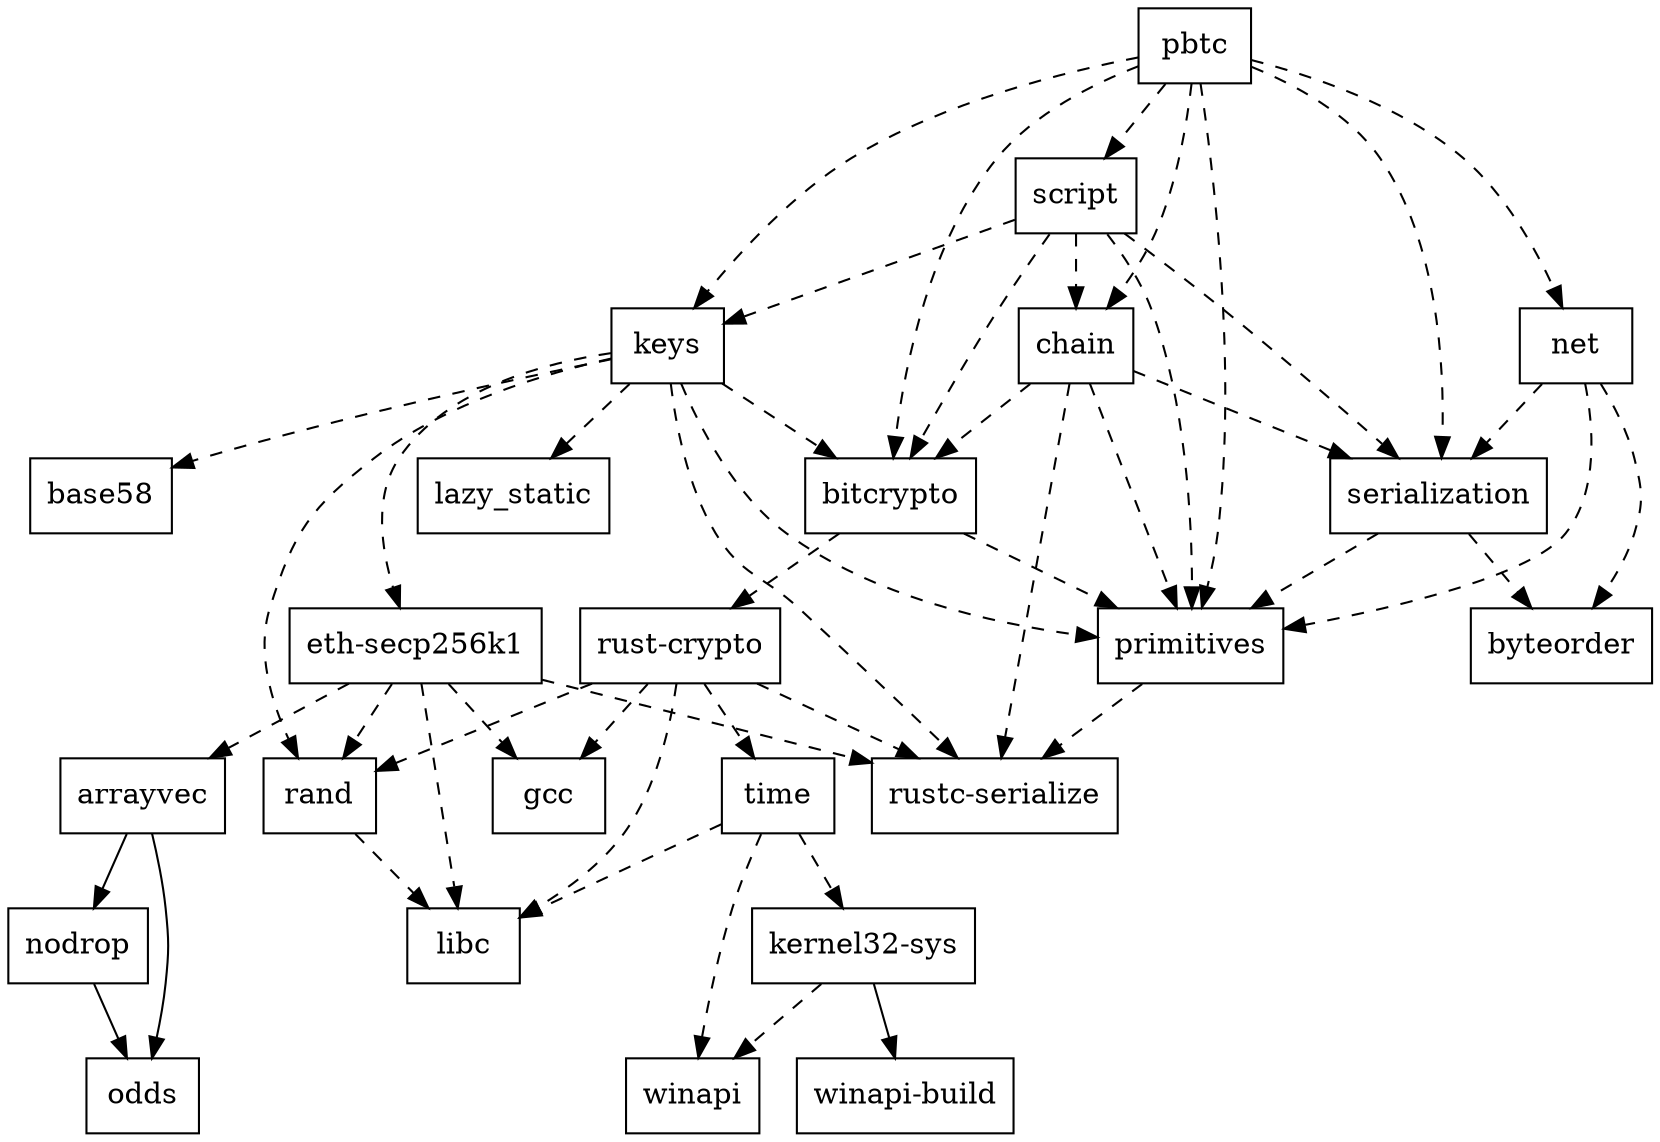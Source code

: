 digraph dependencies {
	N0[label="pbtc",shape=box];
	N1[label="bitcrypto",shape=box];
	N2[label="chain",shape=box];
	N3[label="keys",shape=box];
	N4[label="net",shape=box];
	N5[label="primitives",shape=box];
	N6[label="script",shape=box];
	N7[label="serialization",shape=box];
	N8[label="arrayvec",shape=box];
	N9[label="nodrop",shape=box];
	N10[label="odds",shape=box];
	N11[label="base58",shape=box];
	N12[label="rust-crypto",shape=box];
	N13[label="byteorder",shape=box];
	N14[label="rustc-serialize",shape=box];
	N15[label="eth-secp256k1",shape=box];
	N16[label="gcc",shape=box];
	N17[label="libc",shape=box];
	N18[label="rand",shape=box];
	N19[label="kernel32-sys",shape=box];
	N20[label="winapi",shape=box];
	N21[label="winapi-build",shape=box];
	N22[label="lazy_static",shape=box];
	N23[label="time",shape=box];
	N0 -> N1[label="",style=dashed];
	N0 -> N2[label="",style=dashed];
	N0 -> N3[label="",style=dashed];
	N0 -> N4[label="",style=dashed];
	N0 -> N5[label="",style=dashed];
	N0 -> N6[label="",style=dashed];
	N0 -> N7[label="",style=dashed];
	N1 -> N5[label="",style=dashed];
	N1 -> N12[label="",style=dashed];
	N2 -> N1[label="",style=dashed];
	N2 -> N5[label="",style=dashed];
	N2 -> N7[label="",style=dashed];
	N2 -> N14[label="",style=dashed];
	N3 -> N1[label="",style=dashed];
	N3 -> N5[label="",style=dashed];
	N3 -> N11[label="",style=dashed];
	N3 -> N14[label="",style=dashed];
	N3 -> N15[label="",style=dashed];
	N3 -> N18[label="",style=dashed];
	N3 -> N22[label="",style=dashed];
	N4 -> N5[label="",style=dashed];
	N4 -> N7[label="",style=dashed];
	N4 -> N13[label="",style=dashed];
	N5 -> N14[label="",style=dashed];
	N6 -> N1[label="",style=dashed];
	N6 -> N2[label="",style=dashed];
	N6 -> N3[label="",style=dashed];
	N6 -> N5[label="",style=dashed];
	N6 -> N7[label="",style=dashed];
	N7 -> N5[label="",style=dashed];
	N7 -> N13[label="",style=dashed];
	N8 -> N9[label=""];
	N8 -> N10[label=""];
	N9 -> N10[label=""];
	N12 -> N14[label="",style=dashed];
	N12 -> N16[label="",style=dashed];
	N12 -> N17[label="",style=dashed];
	N12 -> N18[label="",style=dashed];
	N12 -> N23[label="",style=dashed];
	N15 -> N8[label="",style=dashed];
	N15 -> N14[label="",style=dashed];
	N15 -> N16[label="",style=dashed];
	N15 -> N17[label="",style=dashed];
	N15 -> N18[label="",style=dashed];
	N18 -> N17[label="",style=dashed];
	N19 -> N20[label="",style=dashed];
	N19 -> N21[label=""];
	N23 -> N17[label="",style=dashed];
	N23 -> N19[label="",style=dashed];
	N23 -> N20[label="",style=dashed];
}
